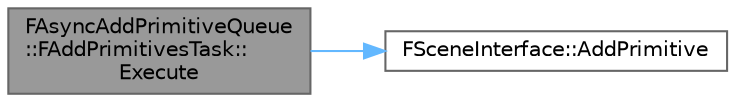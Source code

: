 digraph "FAsyncAddPrimitiveQueue::FAddPrimitivesTask::Execute"
{
 // INTERACTIVE_SVG=YES
 // LATEX_PDF_SIZE
  bgcolor="transparent";
  edge [fontname=Helvetica,fontsize=10,labelfontname=Helvetica,labelfontsize=10];
  node [fontname=Helvetica,fontsize=10,shape=box,height=0.2,width=0.4];
  rankdir="LR";
  Node1 [id="Node000001",label="FAsyncAddPrimitiveQueue\l::FAddPrimitivesTask::\lExecute",height=0.2,width=0.4,color="gray40", fillcolor="grey60", style="filled", fontcolor="black",tooltip=" "];
  Node1 -> Node2 [id="edge1_Node000001_Node000002",color="steelblue1",style="solid",tooltip=" "];
  Node2 [id="Node000002",label="FSceneInterface::AddPrimitive",height=0.2,width=0.4,color="grey40", fillcolor="white", style="filled",URL="$d9/daf/classFSceneInterface.html#ab78cfe3ccc16a978156c2af8e9c48a47",tooltip="Adds a new primitive component to the scene."];
}

